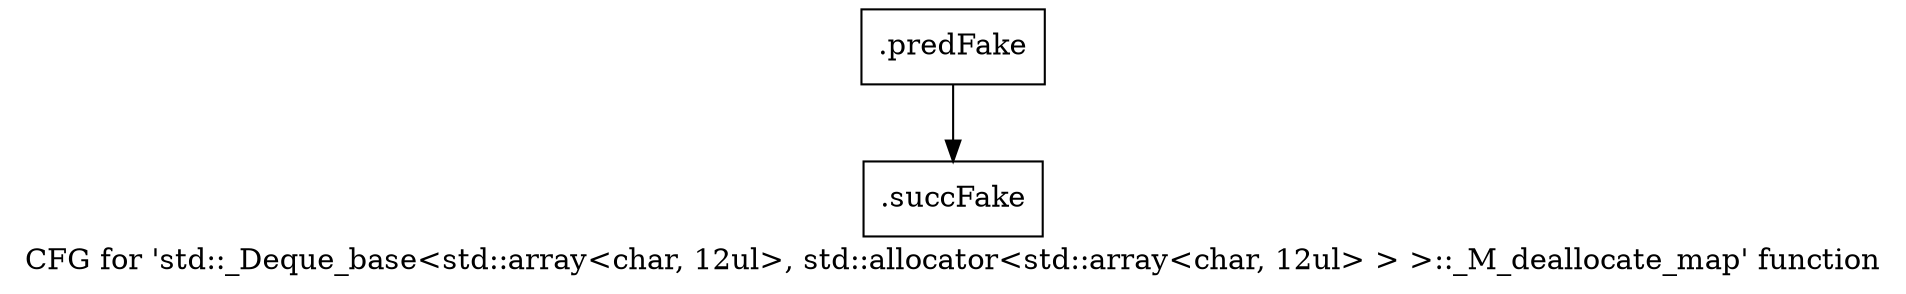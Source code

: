 digraph "CFG for 'std::_Deque_base\<std::array\<char, 12ul\>, std::allocator\<std::array\<char, 12ul\> \> \>::_M_deallocate_map' function" {
	label="CFG for 'std::_Deque_base\<std::array\<char, 12ul\>, std::allocator\<std::array\<char, 12ul\> \> \>::_M_deallocate_map' function";

	Node0x470cb70 [shape=record,filename="",linenumber="",label="{.predFake}"];
	Node0x470cb70 -> Node0x483b420[ callList="" memoryops="" filename="/media/miguel/NewVolume/Linux/Xilinx/Vitis_HLS/2020.2/tps/lnx64/gcc-6.2.0/lib/gcc/x86_64-pc-linux-gnu/6.2.0/../../../../include/c++/6.2.0/bits/stl_deque.h" execusionnum="0"];
	Node0x483b420 [shape=record,filename="/media/miguel/NewVolume/Linux/Xilinx/Vitis_HLS/2020.2/tps/lnx64/gcc-6.2.0/lib/gcc/x86_64-pc-linux-gnu/6.2.0/../../../../include/c++/6.2.0/bits/stl_deque.h",linenumber="622",label="{.succFake}"];
}

